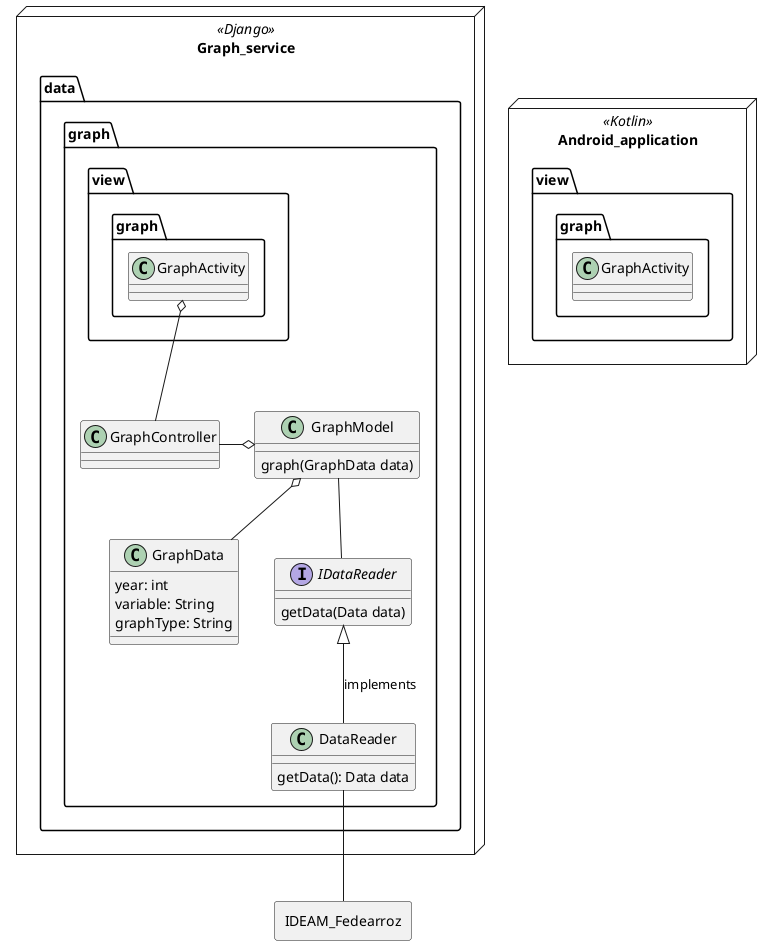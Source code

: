 @startuml
'https://plantuml.com/class-diagram


node Android_application <<Kotlin>> {
    namespace view.graph {
        class GraphActivity  {
        }
    }
}

package IDEAM_Fedearroz <<Rectangle>> {
}
node Graph_service <<Django>> {
    namespace data.graph {
        class GraphModel {
            graph(GraphData data)
        }
        class GraphController {
        }
        class GraphData {
            year: int
            variable: String
            graphType: String
        }
        interface IDataReader {
            getData(Data data)
        }
        class DataReader {
            getData(): Data data
        }

        GraphModel o-- GraphData
        IDataReader <|-- DataReader  :implements
        DataReader -- IDEAM_Fedearroz
        GraphController -o GraphModel
        view.graph.GraphActivity o-- GraphController
        GraphModel -- IDataReader
    }
}

@enduml